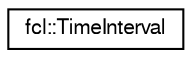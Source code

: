 digraph "Graphical Class Hierarchy"
{
  edge [fontname="FreeSans",fontsize="10",labelfontname="FreeSans",labelfontsize="10"];
  node [fontname="FreeSans",fontsize="10",shape=record];
  rankdir="LR";
  Node1 [label="fcl::TimeInterval",height=0.2,width=0.4,color="black", fillcolor="white", style="filled",URL="$a00210.html"];
}
